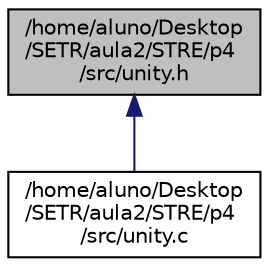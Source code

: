 digraph "/home/aluno/Desktop/SETR/aula2/STRE/p4/src/unity.h"
{
 // LATEX_PDF_SIZE
  edge [fontname="Helvetica",fontsize="10",labelfontname="Helvetica",labelfontsize="10"];
  node [fontname="Helvetica",fontsize="10",shape=record];
  Node1 [label="/home/aluno/Desktop\l/SETR/aula2/STRE/p4\l/src/unity.h",height=0.2,width=0.4,color="black", fillcolor="grey75", style="filled", fontcolor="black",tooltip=" "];
  Node1 -> Node2 [dir="back",color="midnightblue",fontsize="10",style="solid",fontname="Helvetica"];
  Node2 [label="/home/aluno/Desktop\l/SETR/aula2/STRE/p4\l/src/unity.c",height=0.2,width=0.4,color="black", fillcolor="white", style="filled",URL="$unity_8c.html",tooltip=" "];
}

